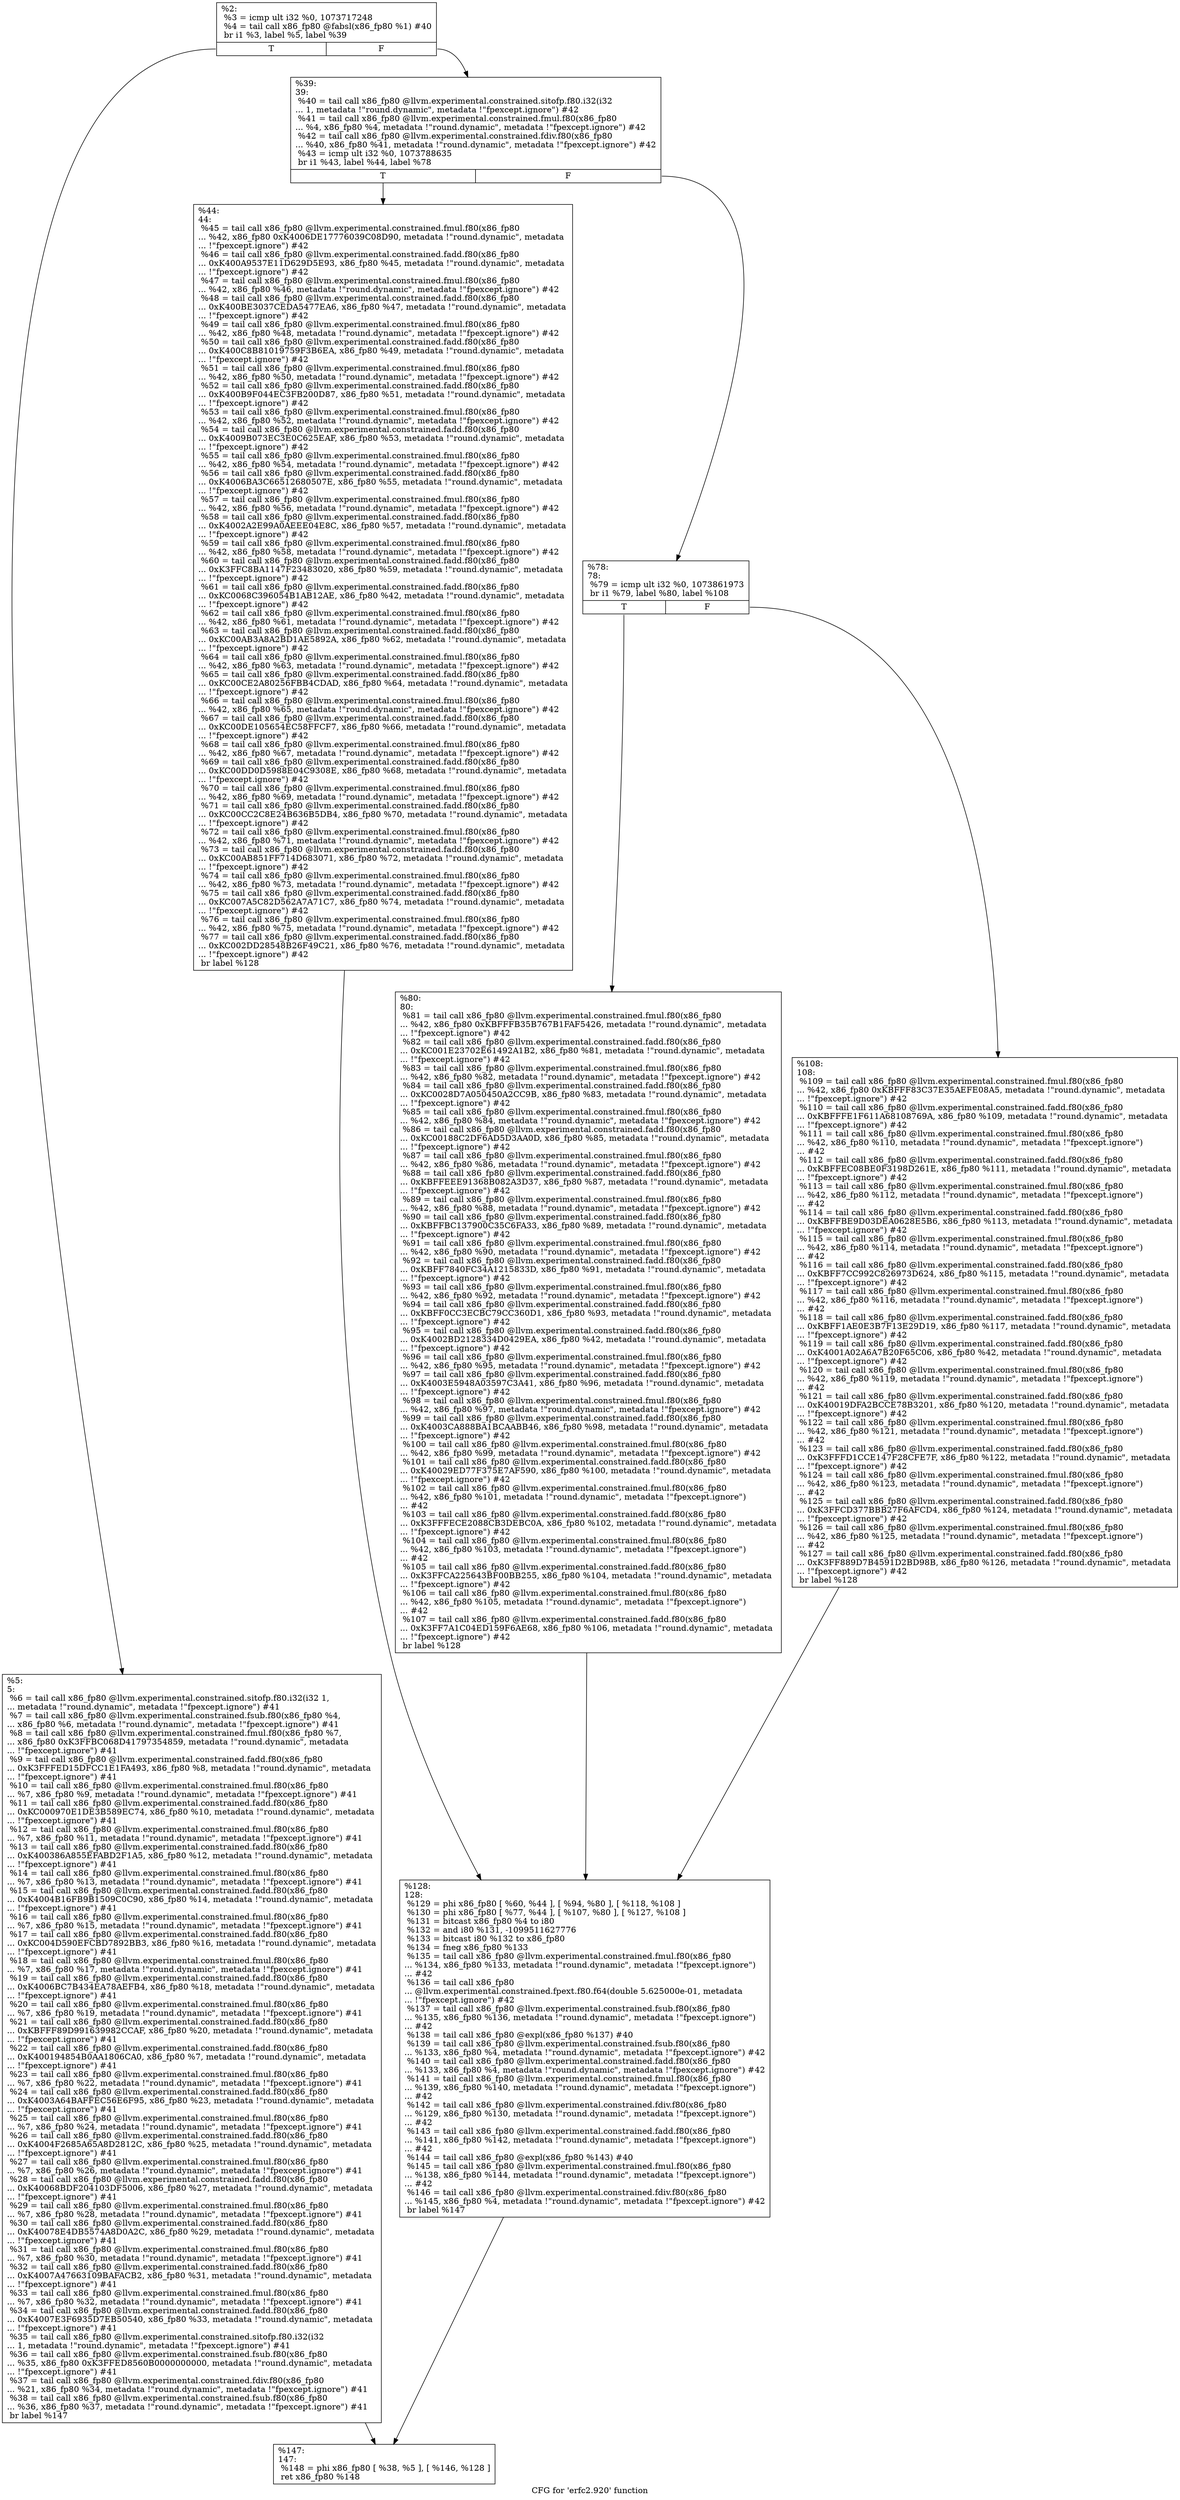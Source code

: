 digraph "CFG for 'erfc2.920' function" {
	label="CFG for 'erfc2.920' function";

	Node0x1f5a730 [shape=record,label="{%2:\l  %3 = icmp ult i32 %0, 1073717248\l  %4 = tail call x86_fp80 @fabsl(x86_fp80 %1) #40\l  br i1 %3, label %5, label %39\l|{<s0>T|<s1>F}}"];
	Node0x1f5a730:s0 -> Node0x1f5a780;
	Node0x1f5a730:s1 -> Node0x1f5a7d0;
	Node0x1f5a780 [shape=record,label="{%5:\l5:                                                \l  %6 = tail call x86_fp80 @llvm.experimental.constrained.sitofp.f80.i32(i32 1,\l... metadata !\"round.dynamic\", metadata !\"fpexcept.ignore\") #41\l  %7 = tail call x86_fp80 @llvm.experimental.constrained.fsub.f80(x86_fp80 %4,\l... x86_fp80 %6, metadata !\"round.dynamic\", metadata !\"fpexcept.ignore\") #41\l  %8 = tail call x86_fp80 @llvm.experimental.constrained.fmul.f80(x86_fp80 %7,\l... x86_fp80 0xK3FFBC068D41797354859, metadata !\"round.dynamic\", metadata\l... !\"fpexcept.ignore\") #41\l  %9 = tail call x86_fp80 @llvm.experimental.constrained.fadd.f80(x86_fp80\l... 0xK3FFFED15DFCC1E1FA493, x86_fp80 %8, metadata !\"round.dynamic\", metadata\l... !\"fpexcept.ignore\") #41\l  %10 = tail call x86_fp80 @llvm.experimental.constrained.fmul.f80(x86_fp80\l... %7, x86_fp80 %9, metadata !\"round.dynamic\", metadata !\"fpexcept.ignore\") #41\l  %11 = tail call x86_fp80 @llvm.experimental.constrained.fadd.f80(x86_fp80\l... 0xKC000970E1DE3B589EC74, x86_fp80 %10, metadata !\"round.dynamic\", metadata\l... !\"fpexcept.ignore\") #41\l  %12 = tail call x86_fp80 @llvm.experimental.constrained.fmul.f80(x86_fp80\l... %7, x86_fp80 %11, metadata !\"round.dynamic\", metadata !\"fpexcept.ignore\") #41\l  %13 = tail call x86_fp80 @llvm.experimental.constrained.fadd.f80(x86_fp80\l... 0xK400386A855EFABD2F1A5, x86_fp80 %12, metadata !\"round.dynamic\", metadata\l... !\"fpexcept.ignore\") #41\l  %14 = tail call x86_fp80 @llvm.experimental.constrained.fmul.f80(x86_fp80\l... %7, x86_fp80 %13, metadata !\"round.dynamic\", metadata !\"fpexcept.ignore\") #41\l  %15 = tail call x86_fp80 @llvm.experimental.constrained.fadd.f80(x86_fp80\l... 0xK4004B16FB9B1509C0C90, x86_fp80 %14, metadata !\"round.dynamic\", metadata\l... !\"fpexcept.ignore\") #41\l  %16 = tail call x86_fp80 @llvm.experimental.constrained.fmul.f80(x86_fp80\l... %7, x86_fp80 %15, metadata !\"round.dynamic\", metadata !\"fpexcept.ignore\") #41\l  %17 = tail call x86_fp80 @llvm.experimental.constrained.fadd.f80(x86_fp80\l... 0xKC004D590EFCBD7892BB3, x86_fp80 %16, metadata !\"round.dynamic\", metadata\l... !\"fpexcept.ignore\") #41\l  %18 = tail call x86_fp80 @llvm.experimental.constrained.fmul.f80(x86_fp80\l... %7, x86_fp80 %17, metadata !\"round.dynamic\", metadata !\"fpexcept.ignore\") #41\l  %19 = tail call x86_fp80 @llvm.experimental.constrained.fadd.f80(x86_fp80\l... 0xK4006BC7B434EA78AEFB4, x86_fp80 %18, metadata !\"round.dynamic\", metadata\l... !\"fpexcept.ignore\") #41\l  %20 = tail call x86_fp80 @llvm.experimental.constrained.fmul.f80(x86_fp80\l... %7, x86_fp80 %19, metadata !\"round.dynamic\", metadata !\"fpexcept.ignore\") #41\l  %21 = tail call x86_fp80 @llvm.experimental.constrained.fadd.f80(x86_fp80\l... 0xKBFFF89D991639982CCAF, x86_fp80 %20, metadata !\"round.dynamic\", metadata\l... !\"fpexcept.ignore\") #41\l  %22 = tail call x86_fp80 @llvm.experimental.constrained.fadd.f80(x86_fp80\l... 0xK400194854B0AA1806CA0, x86_fp80 %7, metadata !\"round.dynamic\", metadata\l... !\"fpexcept.ignore\") #41\l  %23 = tail call x86_fp80 @llvm.experimental.constrained.fmul.f80(x86_fp80\l... %7, x86_fp80 %22, metadata !\"round.dynamic\", metadata !\"fpexcept.ignore\") #41\l  %24 = tail call x86_fp80 @llvm.experimental.constrained.fadd.f80(x86_fp80\l... 0xK4003A64BAFFEC56E6F95, x86_fp80 %23, metadata !\"round.dynamic\", metadata\l... !\"fpexcept.ignore\") #41\l  %25 = tail call x86_fp80 @llvm.experimental.constrained.fmul.f80(x86_fp80\l... %7, x86_fp80 %24, metadata !\"round.dynamic\", metadata !\"fpexcept.ignore\") #41\l  %26 = tail call x86_fp80 @llvm.experimental.constrained.fadd.f80(x86_fp80\l... 0xK4004F2685A65A8D2812C, x86_fp80 %25, metadata !\"round.dynamic\", metadata\l... !\"fpexcept.ignore\") #41\l  %27 = tail call x86_fp80 @llvm.experimental.constrained.fmul.f80(x86_fp80\l... %7, x86_fp80 %26, metadata !\"round.dynamic\", metadata !\"fpexcept.ignore\") #41\l  %28 = tail call x86_fp80 @llvm.experimental.constrained.fadd.f80(x86_fp80\l... 0xK40068BDF204103DF5006, x86_fp80 %27, metadata !\"round.dynamic\", metadata\l... !\"fpexcept.ignore\") #41\l  %29 = tail call x86_fp80 @llvm.experimental.constrained.fmul.f80(x86_fp80\l... %7, x86_fp80 %28, metadata !\"round.dynamic\", metadata !\"fpexcept.ignore\") #41\l  %30 = tail call x86_fp80 @llvm.experimental.constrained.fadd.f80(x86_fp80\l... 0xK40078E4DB5574A8D0A2C, x86_fp80 %29, metadata !\"round.dynamic\", metadata\l... !\"fpexcept.ignore\") #41\l  %31 = tail call x86_fp80 @llvm.experimental.constrained.fmul.f80(x86_fp80\l... %7, x86_fp80 %30, metadata !\"round.dynamic\", metadata !\"fpexcept.ignore\") #41\l  %32 = tail call x86_fp80 @llvm.experimental.constrained.fadd.f80(x86_fp80\l... 0xK4007A47663109BAFACB2, x86_fp80 %31, metadata !\"round.dynamic\", metadata\l... !\"fpexcept.ignore\") #41\l  %33 = tail call x86_fp80 @llvm.experimental.constrained.fmul.f80(x86_fp80\l... %7, x86_fp80 %32, metadata !\"round.dynamic\", metadata !\"fpexcept.ignore\") #41\l  %34 = tail call x86_fp80 @llvm.experimental.constrained.fadd.f80(x86_fp80\l... 0xK4007E3F6935D7EB50540, x86_fp80 %33, metadata !\"round.dynamic\", metadata\l... !\"fpexcept.ignore\") #41\l  %35 = tail call x86_fp80 @llvm.experimental.constrained.sitofp.f80.i32(i32\l... 1, metadata !\"round.dynamic\", metadata !\"fpexcept.ignore\") #41\l  %36 = tail call x86_fp80 @llvm.experimental.constrained.fsub.f80(x86_fp80\l... %35, x86_fp80 0xK3FFED8560B0000000000, metadata !\"round.dynamic\", metadata\l... !\"fpexcept.ignore\") #41\l  %37 = tail call x86_fp80 @llvm.experimental.constrained.fdiv.f80(x86_fp80\l... %21, x86_fp80 %34, metadata !\"round.dynamic\", metadata !\"fpexcept.ignore\") #41\l  %38 = tail call x86_fp80 @llvm.experimental.constrained.fsub.f80(x86_fp80\l... %36, x86_fp80 %37, metadata !\"round.dynamic\", metadata !\"fpexcept.ignore\") #41\l  br label %147\l}"];
	Node0x1f5a780 -> Node0x1f5a9b0;
	Node0x1f5a7d0 [shape=record,label="{%39:\l39:                                               \l  %40 = tail call x86_fp80 @llvm.experimental.constrained.sitofp.f80.i32(i32\l... 1, metadata !\"round.dynamic\", metadata !\"fpexcept.ignore\") #42\l  %41 = tail call x86_fp80 @llvm.experimental.constrained.fmul.f80(x86_fp80\l... %4, x86_fp80 %4, metadata !\"round.dynamic\", metadata !\"fpexcept.ignore\") #42\l  %42 = tail call x86_fp80 @llvm.experimental.constrained.fdiv.f80(x86_fp80\l... %40, x86_fp80 %41, metadata !\"round.dynamic\", metadata !\"fpexcept.ignore\") #42\l  %43 = icmp ult i32 %0, 1073788635\l  br i1 %43, label %44, label %78\l|{<s0>T|<s1>F}}"];
	Node0x1f5a7d0:s0 -> Node0x1f5a820;
	Node0x1f5a7d0:s1 -> Node0x1f5a870;
	Node0x1f5a820 [shape=record,label="{%44:\l44:                                               \l  %45 = tail call x86_fp80 @llvm.experimental.constrained.fmul.f80(x86_fp80\l... %42, x86_fp80 0xK4006DE17776039C08D90, metadata !\"round.dynamic\", metadata\l... !\"fpexcept.ignore\") #42\l  %46 = tail call x86_fp80 @llvm.experimental.constrained.fadd.f80(x86_fp80\l... 0xK400A9537E11D629D5E93, x86_fp80 %45, metadata !\"round.dynamic\", metadata\l... !\"fpexcept.ignore\") #42\l  %47 = tail call x86_fp80 @llvm.experimental.constrained.fmul.f80(x86_fp80\l... %42, x86_fp80 %46, metadata !\"round.dynamic\", metadata !\"fpexcept.ignore\") #42\l  %48 = tail call x86_fp80 @llvm.experimental.constrained.fadd.f80(x86_fp80\l... 0xK400BE3037CEDA5477EA6, x86_fp80 %47, metadata !\"round.dynamic\", metadata\l... !\"fpexcept.ignore\") #42\l  %49 = tail call x86_fp80 @llvm.experimental.constrained.fmul.f80(x86_fp80\l... %42, x86_fp80 %48, metadata !\"round.dynamic\", metadata !\"fpexcept.ignore\") #42\l  %50 = tail call x86_fp80 @llvm.experimental.constrained.fadd.f80(x86_fp80\l... 0xK400C8B81019759F3B6EA, x86_fp80 %49, metadata !\"round.dynamic\", metadata\l... !\"fpexcept.ignore\") #42\l  %51 = tail call x86_fp80 @llvm.experimental.constrained.fmul.f80(x86_fp80\l... %42, x86_fp80 %50, metadata !\"round.dynamic\", metadata !\"fpexcept.ignore\") #42\l  %52 = tail call x86_fp80 @llvm.experimental.constrained.fadd.f80(x86_fp80\l... 0xK400B9F044EC3FB200D87, x86_fp80 %51, metadata !\"round.dynamic\", metadata\l... !\"fpexcept.ignore\") #42\l  %53 = tail call x86_fp80 @llvm.experimental.constrained.fmul.f80(x86_fp80\l... %42, x86_fp80 %52, metadata !\"round.dynamic\", metadata !\"fpexcept.ignore\") #42\l  %54 = tail call x86_fp80 @llvm.experimental.constrained.fadd.f80(x86_fp80\l... 0xK4009B073EC3E0C625EAF, x86_fp80 %53, metadata !\"round.dynamic\", metadata\l... !\"fpexcept.ignore\") #42\l  %55 = tail call x86_fp80 @llvm.experimental.constrained.fmul.f80(x86_fp80\l... %42, x86_fp80 %54, metadata !\"round.dynamic\", metadata !\"fpexcept.ignore\") #42\l  %56 = tail call x86_fp80 @llvm.experimental.constrained.fadd.f80(x86_fp80\l... 0xK4006BA3C66512680507E, x86_fp80 %55, metadata !\"round.dynamic\", metadata\l... !\"fpexcept.ignore\") #42\l  %57 = tail call x86_fp80 @llvm.experimental.constrained.fmul.f80(x86_fp80\l... %42, x86_fp80 %56, metadata !\"round.dynamic\", metadata !\"fpexcept.ignore\") #42\l  %58 = tail call x86_fp80 @llvm.experimental.constrained.fadd.f80(x86_fp80\l... 0xK4002A2E99A0AEEE04E8C, x86_fp80 %57, metadata !\"round.dynamic\", metadata\l... !\"fpexcept.ignore\") #42\l  %59 = tail call x86_fp80 @llvm.experimental.constrained.fmul.f80(x86_fp80\l... %42, x86_fp80 %58, metadata !\"round.dynamic\", metadata !\"fpexcept.ignore\") #42\l  %60 = tail call x86_fp80 @llvm.experimental.constrained.fadd.f80(x86_fp80\l... 0xK3FFC8BA1147F23483020, x86_fp80 %59, metadata !\"round.dynamic\", metadata\l... !\"fpexcept.ignore\") #42\l  %61 = tail call x86_fp80 @llvm.experimental.constrained.fadd.f80(x86_fp80\l... 0xKC0068C396054B1AB12AE, x86_fp80 %42, metadata !\"round.dynamic\", metadata\l... !\"fpexcept.ignore\") #42\l  %62 = tail call x86_fp80 @llvm.experimental.constrained.fmul.f80(x86_fp80\l... %42, x86_fp80 %61, metadata !\"round.dynamic\", metadata !\"fpexcept.ignore\") #42\l  %63 = tail call x86_fp80 @llvm.experimental.constrained.fadd.f80(x86_fp80\l... 0xKC00AB3A8A2BD1AE5892A, x86_fp80 %62, metadata !\"round.dynamic\", metadata\l... !\"fpexcept.ignore\") #42\l  %64 = tail call x86_fp80 @llvm.experimental.constrained.fmul.f80(x86_fp80\l... %42, x86_fp80 %63, metadata !\"round.dynamic\", metadata !\"fpexcept.ignore\") #42\l  %65 = tail call x86_fp80 @llvm.experimental.constrained.fadd.f80(x86_fp80\l... 0xKC00CE2A80256FBB4CDAD, x86_fp80 %64, metadata !\"round.dynamic\", metadata\l... !\"fpexcept.ignore\") #42\l  %66 = tail call x86_fp80 @llvm.experimental.constrained.fmul.f80(x86_fp80\l... %42, x86_fp80 %65, metadata !\"round.dynamic\", metadata !\"fpexcept.ignore\") #42\l  %67 = tail call x86_fp80 @llvm.experimental.constrained.fadd.f80(x86_fp80\l... 0xKC00DE105654EC58FFCF7, x86_fp80 %66, metadata !\"round.dynamic\", metadata\l... !\"fpexcept.ignore\") #42\l  %68 = tail call x86_fp80 @llvm.experimental.constrained.fmul.f80(x86_fp80\l... %42, x86_fp80 %67, metadata !\"round.dynamic\", metadata !\"fpexcept.ignore\") #42\l  %69 = tail call x86_fp80 @llvm.experimental.constrained.fadd.f80(x86_fp80\l... 0xKC00DD0D5988E04C9308E, x86_fp80 %68, metadata !\"round.dynamic\", metadata\l... !\"fpexcept.ignore\") #42\l  %70 = tail call x86_fp80 @llvm.experimental.constrained.fmul.f80(x86_fp80\l... %42, x86_fp80 %69, metadata !\"round.dynamic\", metadata !\"fpexcept.ignore\") #42\l  %71 = tail call x86_fp80 @llvm.experimental.constrained.fadd.f80(x86_fp80\l... 0xKC00CC2C8E24B636B5DB4, x86_fp80 %70, metadata !\"round.dynamic\", metadata\l... !\"fpexcept.ignore\") #42\l  %72 = tail call x86_fp80 @llvm.experimental.constrained.fmul.f80(x86_fp80\l... %42, x86_fp80 %71, metadata !\"round.dynamic\", metadata !\"fpexcept.ignore\") #42\l  %73 = tail call x86_fp80 @llvm.experimental.constrained.fadd.f80(x86_fp80\l... 0xKC00AB851FF714D683071, x86_fp80 %72, metadata !\"round.dynamic\", metadata\l... !\"fpexcept.ignore\") #42\l  %74 = tail call x86_fp80 @llvm.experimental.constrained.fmul.f80(x86_fp80\l... %42, x86_fp80 %73, metadata !\"round.dynamic\", metadata !\"fpexcept.ignore\") #42\l  %75 = tail call x86_fp80 @llvm.experimental.constrained.fadd.f80(x86_fp80\l... 0xKC007A5C82D562A7A71C7, x86_fp80 %74, metadata !\"round.dynamic\", metadata\l... !\"fpexcept.ignore\") #42\l  %76 = tail call x86_fp80 @llvm.experimental.constrained.fmul.f80(x86_fp80\l... %42, x86_fp80 %75, metadata !\"round.dynamic\", metadata !\"fpexcept.ignore\") #42\l  %77 = tail call x86_fp80 @llvm.experimental.constrained.fadd.f80(x86_fp80\l... 0xKC002DD28548B26F49C21, x86_fp80 %76, metadata !\"round.dynamic\", metadata\l... !\"fpexcept.ignore\") #42\l  br label %128\l}"];
	Node0x1f5a820 -> Node0x1f5a960;
	Node0x1f5a870 [shape=record,label="{%78:\l78:                                               \l  %79 = icmp ult i32 %0, 1073861973\l  br i1 %79, label %80, label %108\l|{<s0>T|<s1>F}}"];
	Node0x1f5a870:s0 -> Node0x1f5a8c0;
	Node0x1f5a870:s1 -> Node0x1f5a910;
	Node0x1f5a8c0 [shape=record,label="{%80:\l80:                                               \l  %81 = tail call x86_fp80 @llvm.experimental.constrained.fmul.f80(x86_fp80\l... %42, x86_fp80 0xKBFFFB35B767B1FAF5426, metadata !\"round.dynamic\", metadata\l... !\"fpexcept.ignore\") #42\l  %82 = tail call x86_fp80 @llvm.experimental.constrained.fadd.f80(x86_fp80\l... 0xKC001E23702E61492A1B2, x86_fp80 %81, metadata !\"round.dynamic\", metadata\l... !\"fpexcept.ignore\") #42\l  %83 = tail call x86_fp80 @llvm.experimental.constrained.fmul.f80(x86_fp80\l... %42, x86_fp80 %82, metadata !\"round.dynamic\", metadata !\"fpexcept.ignore\") #42\l  %84 = tail call x86_fp80 @llvm.experimental.constrained.fadd.f80(x86_fp80\l... 0xKC0028D7A050450A2CC9B, x86_fp80 %83, metadata !\"round.dynamic\", metadata\l... !\"fpexcept.ignore\") #42\l  %85 = tail call x86_fp80 @llvm.experimental.constrained.fmul.f80(x86_fp80\l... %42, x86_fp80 %84, metadata !\"round.dynamic\", metadata !\"fpexcept.ignore\") #42\l  %86 = tail call x86_fp80 @llvm.experimental.constrained.fadd.f80(x86_fp80\l... 0xKC00188C2DF6AD5D3AA0D, x86_fp80 %85, metadata !\"round.dynamic\", metadata\l... !\"fpexcept.ignore\") #42\l  %87 = tail call x86_fp80 @llvm.experimental.constrained.fmul.f80(x86_fp80\l... %42, x86_fp80 %86, metadata !\"round.dynamic\", metadata !\"fpexcept.ignore\") #42\l  %88 = tail call x86_fp80 @llvm.experimental.constrained.fadd.f80(x86_fp80\l... 0xKBFFEEE91368B082A3D37, x86_fp80 %87, metadata !\"round.dynamic\", metadata\l... !\"fpexcept.ignore\") #42\l  %89 = tail call x86_fp80 @llvm.experimental.constrained.fmul.f80(x86_fp80\l... %42, x86_fp80 %88, metadata !\"round.dynamic\", metadata !\"fpexcept.ignore\") #42\l  %90 = tail call x86_fp80 @llvm.experimental.constrained.fadd.f80(x86_fp80\l... 0xKBFFBC137900C35C6FA33, x86_fp80 %89, metadata !\"round.dynamic\", metadata\l... !\"fpexcept.ignore\") #42\l  %91 = tail call x86_fp80 @llvm.experimental.constrained.fmul.f80(x86_fp80\l... %42, x86_fp80 %90, metadata !\"round.dynamic\", metadata !\"fpexcept.ignore\") #42\l  %92 = tail call x86_fp80 @llvm.experimental.constrained.fadd.f80(x86_fp80\l... 0xKBFF7840FC34A1215833D, x86_fp80 %91, metadata !\"round.dynamic\", metadata\l... !\"fpexcept.ignore\") #42\l  %93 = tail call x86_fp80 @llvm.experimental.constrained.fmul.f80(x86_fp80\l... %42, x86_fp80 %92, metadata !\"round.dynamic\", metadata !\"fpexcept.ignore\") #42\l  %94 = tail call x86_fp80 @llvm.experimental.constrained.fadd.f80(x86_fp80\l... 0xKBFF0CC3ECBC79CC360D1, x86_fp80 %93, metadata !\"round.dynamic\", metadata\l... !\"fpexcept.ignore\") #42\l  %95 = tail call x86_fp80 @llvm.experimental.constrained.fadd.f80(x86_fp80\l... 0xK4002BD2128334D0429EA, x86_fp80 %42, metadata !\"round.dynamic\", metadata\l... !\"fpexcept.ignore\") #42\l  %96 = tail call x86_fp80 @llvm.experimental.constrained.fmul.f80(x86_fp80\l... %42, x86_fp80 %95, metadata !\"round.dynamic\", metadata !\"fpexcept.ignore\") #42\l  %97 = tail call x86_fp80 @llvm.experimental.constrained.fadd.f80(x86_fp80\l... 0xK4003E5948A03597C3A41, x86_fp80 %96, metadata !\"round.dynamic\", metadata\l... !\"fpexcept.ignore\") #42\l  %98 = tail call x86_fp80 @llvm.experimental.constrained.fmul.f80(x86_fp80\l... %42, x86_fp80 %97, metadata !\"round.dynamic\", metadata !\"fpexcept.ignore\") #42\l  %99 = tail call x86_fp80 @llvm.experimental.constrained.fadd.f80(x86_fp80\l... 0xK4003CA888BA1BCAABB46, x86_fp80 %98, metadata !\"round.dynamic\", metadata\l... !\"fpexcept.ignore\") #42\l  %100 = tail call x86_fp80 @llvm.experimental.constrained.fmul.f80(x86_fp80\l... %42, x86_fp80 %99, metadata !\"round.dynamic\", metadata !\"fpexcept.ignore\") #42\l  %101 = tail call x86_fp80 @llvm.experimental.constrained.fadd.f80(x86_fp80\l... 0xK40029ED77F375E7AF590, x86_fp80 %100, metadata !\"round.dynamic\", metadata\l... !\"fpexcept.ignore\") #42\l  %102 = tail call x86_fp80 @llvm.experimental.constrained.fmul.f80(x86_fp80\l... %42, x86_fp80 %101, metadata !\"round.dynamic\", metadata !\"fpexcept.ignore\")\l... #42\l  %103 = tail call x86_fp80 @llvm.experimental.constrained.fadd.f80(x86_fp80\l... 0xK3FFFECE2088CB3DEBC0A, x86_fp80 %102, metadata !\"round.dynamic\", metadata\l... !\"fpexcept.ignore\") #42\l  %104 = tail call x86_fp80 @llvm.experimental.constrained.fmul.f80(x86_fp80\l... %42, x86_fp80 %103, metadata !\"round.dynamic\", metadata !\"fpexcept.ignore\")\l... #42\l  %105 = tail call x86_fp80 @llvm.experimental.constrained.fadd.f80(x86_fp80\l... 0xK3FFCA225643BF00BB255, x86_fp80 %104, metadata !\"round.dynamic\", metadata\l... !\"fpexcept.ignore\") #42\l  %106 = tail call x86_fp80 @llvm.experimental.constrained.fmul.f80(x86_fp80\l... %42, x86_fp80 %105, metadata !\"round.dynamic\", metadata !\"fpexcept.ignore\")\l... #42\l  %107 = tail call x86_fp80 @llvm.experimental.constrained.fadd.f80(x86_fp80\l... 0xK3FF7A1C04ED159F6AE68, x86_fp80 %106, metadata !\"round.dynamic\", metadata\l... !\"fpexcept.ignore\") #42\l  br label %128\l}"];
	Node0x1f5a8c0 -> Node0x1f5a960;
	Node0x1f5a910 [shape=record,label="{%108:\l108:                                              \l  %109 = tail call x86_fp80 @llvm.experimental.constrained.fmul.f80(x86_fp80\l... %42, x86_fp80 0xKBFFF83C37E35AEFE08A5, metadata !\"round.dynamic\", metadata\l... !\"fpexcept.ignore\") #42\l  %110 = tail call x86_fp80 @llvm.experimental.constrained.fadd.f80(x86_fp80\l... 0xKBFFFE1F611A68108769A, x86_fp80 %109, metadata !\"round.dynamic\", metadata\l... !\"fpexcept.ignore\") #42\l  %111 = tail call x86_fp80 @llvm.experimental.constrained.fmul.f80(x86_fp80\l... %42, x86_fp80 %110, metadata !\"round.dynamic\", metadata !\"fpexcept.ignore\")\l... #42\l  %112 = tail call x86_fp80 @llvm.experimental.constrained.fadd.f80(x86_fp80\l... 0xKBFFEC08BE0F3198D261E, x86_fp80 %111, metadata !\"round.dynamic\", metadata\l... !\"fpexcept.ignore\") #42\l  %113 = tail call x86_fp80 @llvm.experimental.constrained.fmul.f80(x86_fp80\l... %42, x86_fp80 %112, metadata !\"round.dynamic\", metadata !\"fpexcept.ignore\")\l... #42\l  %114 = tail call x86_fp80 @llvm.experimental.constrained.fadd.f80(x86_fp80\l... 0xKBFFBE9D03DEA0628E5B6, x86_fp80 %113, metadata !\"round.dynamic\", metadata\l... !\"fpexcept.ignore\") #42\l  %115 = tail call x86_fp80 @llvm.experimental.constrained.fmul.f80(x86_fp80\l... %42, x86_fp80 %114, metadata !\"round.dynamic\", metadata !\"fpexcept.ignore\")\l... #42\l  %116 = tail call x86_fp80 @llvm.experimental.constrained.fadd.f80(x86_fp80\l... 0xKBFF7CC992C826973D624, x86_fp80 %115, metadata !\"round.dynamic\", metadata\l... !\"fpexcept.ignore\") #42\l  %117 = tail call x86_fp80 @llvm.experimental.constrained.fmul.f80(x86_fp80\l... %42, x86_fp80 %116, metadata !\"round.dynamic\", metadata !\"fpexcept.ignore\")\l... #42\l  %118 = tail call x86_fp80 @llvm.experimental.constrained.fadd.f80(x86_fp80\l... 0xKBFF1AE0E3B7F13E29D19, x86_fp80 %117, metadata !\"round.dynamic\", metadata\l... !\"fpexcept.ignore\") #42\l  %119 = tail call x86_fp80 @llvm.experimental.constrained.fadd.f80(x86_fp80\l... 0xK4001A02A6A7B20F65C06, x86_fp80 %42, metadata !\"round.dynamic\", metadata\l... !\"fpexcept.ignore\") #42\l  %120 = tail call x86_fp80 @llvm.experimental.constrained.fmul.f80(x86_fp80\l... %42, x86_fp80 %119, metadata !\"round.dynamic\", metadata !\"fpexcept.ignore\")\l... #42\l  %121 = tail call x86_fp80 @llvm.experimental.constrained.fadd.f80(x86_fp80\l... 0xK40019DFA2BCCE78B3201, x86_fp80 %120, metadata !\"round.dynamic\", metadata\l... !\"fpexcept.ignore\") #42\l  %122 = tail call x86_fp80 @llvm.experimental.constrained.fmul.f80(x86_fp80\l... %42, x86_fp80 %121, metadata !\"round.dynamic\", metadata !\"fpexcept.ignore\")\l... #42\l  %123 = tail call x86_fp80 @llvm.experimental.constrained.fadd.f80(x86_fp80\l... 0xK3FFFD1CCE147F28CFE7F, x86_fp80 %122, metadata !\"round.dynamic\", metadata\l... !\"fpexcept.ignore\") #42\l  %124 = tail call x86_fp80 @llvm.experimental.constrained.fmul.f80(x86_fp80\l... %42, x86_fp80 %123, metadata !\"round.dynamic\", metadata !\"fpexcept.ignore\")\l... #42\l  %125 = tail call x86_fp80 @llvm.experimental.constrained.fadd.f80(x86_fp80\l... 0xK3FFCD377BBB27F6AFCD4, x86_fp80 %124, metadata !\"round.dynamic\", metadata\l... !\"fpexcept.ignore\") #42\l  %126 = tail call x86_fp80 @llvm.experimental.constrained.fmul.f80(x86_fp80\l... %42, x86_fp80 %125, metadata !\"round.dynamic\", metadata !\"fpexcept.ignore\")\l... #42\l  %127 = tail call x86_fp80 @llvm.experimental.constrained.fadd.f80(x86_fp80\l... 0xK3FF889D7B4591D2BD98B, x86_fp80 %126, metadata !\"round.dynamic\", metadata\l... !\"fpexcept.ignore\") #42\l  br label %128\l}"];
	Node0x1f5a910 -> Node0x1f5a960;
	Node0x1f5a960 [shape=record,label="{%128:\l128:                                              \l  %129 = phi x86_fp80 [ %60, %44 ], [ %94, %80 ], [ %118, %108 ]\l  %130 = phi x86_fp80 [ %77, %44 ], [ %107, %80 ], [ %127, %108 ]\l  %131 = bitcast x86_fp80 %4 to i80\l  %132 = and i80 %131, -1099511627776\l  %133 = bitcast i80 %132 to x86_fp80\l  %134 = fneg x86_fp80 %133\l  %135 = tail call x86_fp80 @llvm.experimental.constrained.fmul.f80(x86_fp80\l... %134, x86_fp80 %133, metadata !\"round.dynamic\", metadata !\"fpexcept.ignore\")\l... #42\l  %136 = tail call x86_fp80\l... @llvm.experimental.constrained.fpext.f80.f64(double 5.625000e-01, metadata\l... !\"fpexcept.ignore\") #42\l  %137 = tail call x86_fp80 @llvm.experimental.constrained.fsub.f80(x86_fp80\l... %135, x86_fp80 %136, metadata !\"round.dynamic\", metadata !\"fpexcept.ignore\")\l... #42\l  %138 = tail call x86_fp80 @expl(x86_fp80 %137) #40\l  %139 = tail call x86_fp80 @llvm.experimental.constrained.fsub.f80(x86_fp80\l... %133, x86_fp80 %4, metadata !\"round.dynamic\", metadata !\"fpexcept.ignore\") #42\l  %140 = tail call x86_fp80 @llvm.experimental.constrained.fadd.f80(x86_fp80\l... %133, x86_fp80 %4, metadata !\"round.dynamic\", metadata !\"fpexcept.ignore\") #42\l  %141 = tail call x86_fp80 @llvm.experimental.constrained.fmul.f80(x86_fp80\l... %139, x86_fp80 %140, metadata !\"round.dynamic\", metadata !\"fpexcept.ignore\")\l... #42\l  %142 = tail call x86_fp80 @llvm.experimental.constrained.fdiv.f80(x86_fp80\l... %129, x86_fp80 %130, metadata !\"round.dynamic\", metadata !\"fpexcept.ignore\")\l... #42\l  %143 = tail call x86_fp80 @llvm.experimental.constrained.fadd.f80(x86_fp80\l... %141, x86_fp80 %142, metadata !\"round.dynamic\", metadata !\"fpexcept.ignore\")\l... #42\l  %144 = tail call x86_fp80 @expl(x86_fp80 %143) #40\l  %145 = tail call x86_fp80 @llvm.experimental.constrained.fmul.f80(x86_fp80\l... %138, x86_fp80 %144, metadata !\"round.dynamic\", metadata !\"fpexcept.ignore\")\l... #42\l  %146 = tail call x86_fp80 @llvm.experimental.constrained.fdiv.f80(x86_fp80\l... %145, x86_fp80 %4, metadata !\"round.dynamic\", metadata !\"fpexcept.ignore\") #42\l  br label %147\l}"];
	Node0x1f5a960 -> Node0x1f5a9b0;
	Node0x1f5a9b0 [shape=record,label="{%147:\l147:                                              \l  %148 = phi x86_fp80 [ %38, %5 ], [ %146, %128 ]\l  ret x86_fp80 %148\l}"];
}
